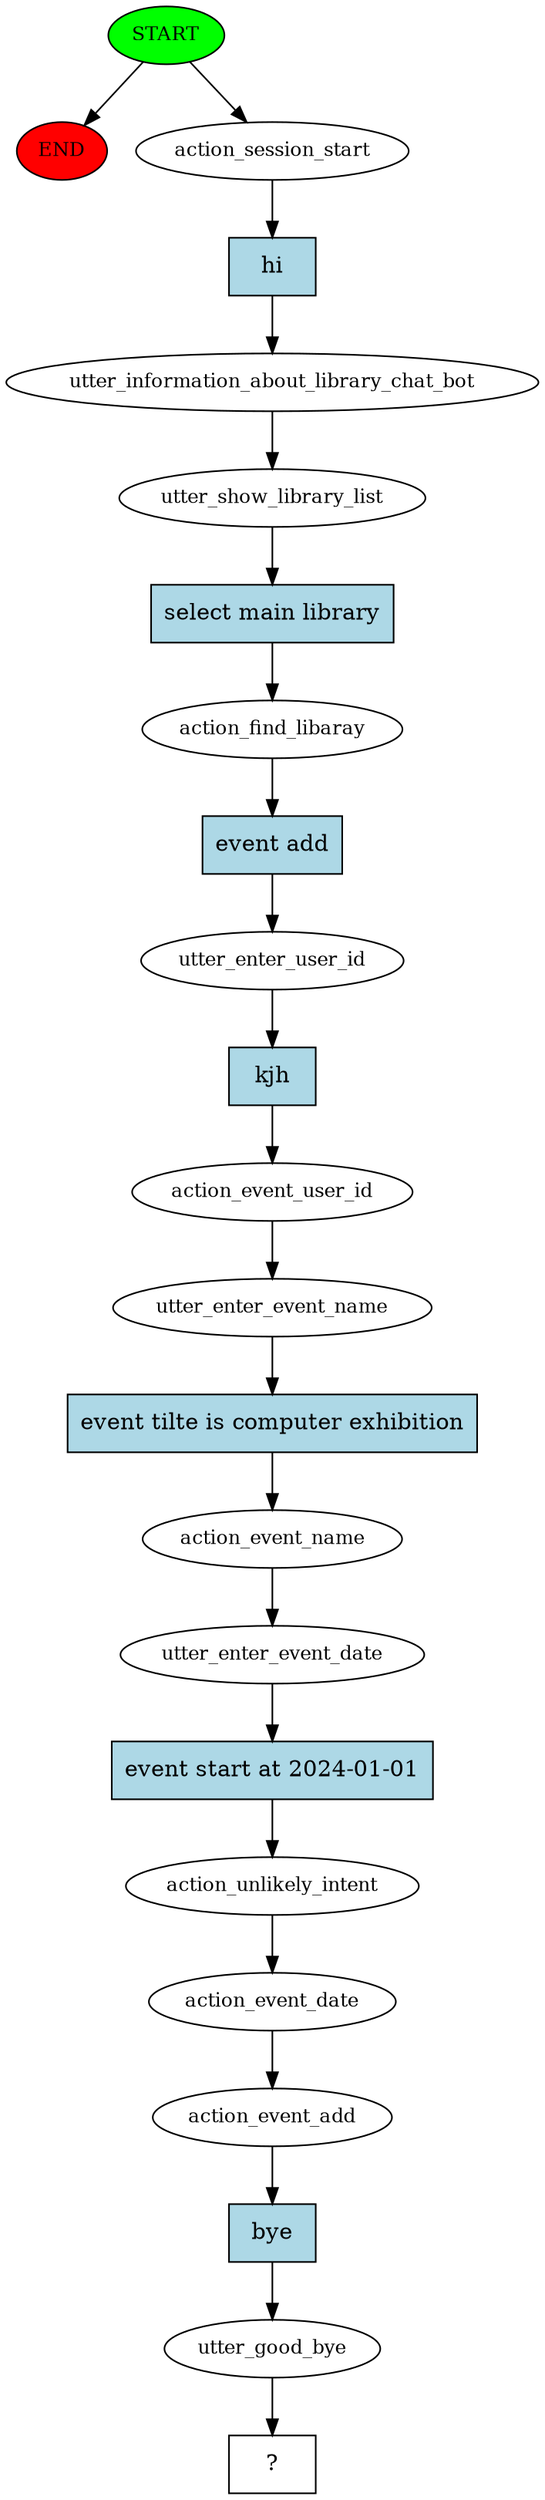 digraph  {
0 [class="start active", fillcolor=green, fontsize=12, label=START, style=filled];
"-1" [class=end, fillcolor=red, fontsize=12, label=END, style=filled];
1 [class=active, fontsize=12, label=action_session_start];
2 [class=active, fontsize=12, label=utter_information_about_library_chat_bot];
3 [class=active, fontsize=12, label=utter_show_library_list];
4 [class=active, fontsize=12, label=action_find_libaray];
5 [class=active, fontsize=12, label=utter_enter_user_id];
6 [class=active, fontsize=12, label=action_event_user_id];
7 [class=active, fontsize=12, label=utter_enter_event_name];
8 [class=active, fontsize=12, label=action_event_name];
9 [class=active, fontsize=12, label=utter_enter_event_date];
10 [class=active, fontsize=12, label=action_unlikely_intent];
11 [class=active, fontsize=12, label=action_event_date];
12 [class=active, fontsize=12, label=action_event_add];
13 [class=active, fontsize=12, label=utter_good_bye];
14 [class="intent dashed active", label="  ?  ", shape=rect];
15 [class="intent active", fillcolor=lightblue, label=hi, shape=rect, style=filled];
16 [class="intent active", fillcolor=lightblue, label="select main library", shape=rect, style=filled];
17 [class="intent active", fillcolor=lightblue, label="event add", shape=rect, style=filled];
18 [class="intent active", fillcolor=lightblue, label=kjh, shape=rect, style=filled];
19 [class="intent active", fillcolor=lightblue, label="event tilte is computer exhibition", shape=rect, style=filled];
20 [class="intent active", fillcolor=lightblue, label="event start at 2024-01-01", shape=rect, style=filled];
21 [class="intent active", fillcolor=lightblue, label=bye, shape=rect, style=filled];
0 -> "-1"  [class="", key=NONE, label=""];
0 -> 1  [class=active, key=NONE, label=""];
1 -> 15  [class=active, key=0];
2 -> 3  [class=active, key=NONE, label=""];
3 -> 16  [class=active, key=0];
4 -> 17  [class=active, key=0];
5 -> 18  [class=active, key=0];
6 -> 7  [class=active, key=NONE, label=""];
7 -> 19  [class=active, key=0];
8 -> 9  [class=active, key=NONE, label=""];
9 -> 20  [class=active, key=0];
10 -> 11  [class=active, key=NONE, label=""];
11 -> 12  [class=active, key=NONE, label=""];
12 -> 21  [class=active, key=0];
13 -> 14  [class=active, key=NONE, label=""];
15 -> 2  [class=active, key=0];
16 -> 4  [class=active, key=0];
17 -> 5  [class=active, key=0];
18 -> 6  [class=active, key=0];
19 -> 8  [class=active, key=0];
20 -> 10  [class=active, key=0];
21 -> 13  [class=active, key=0];
}
